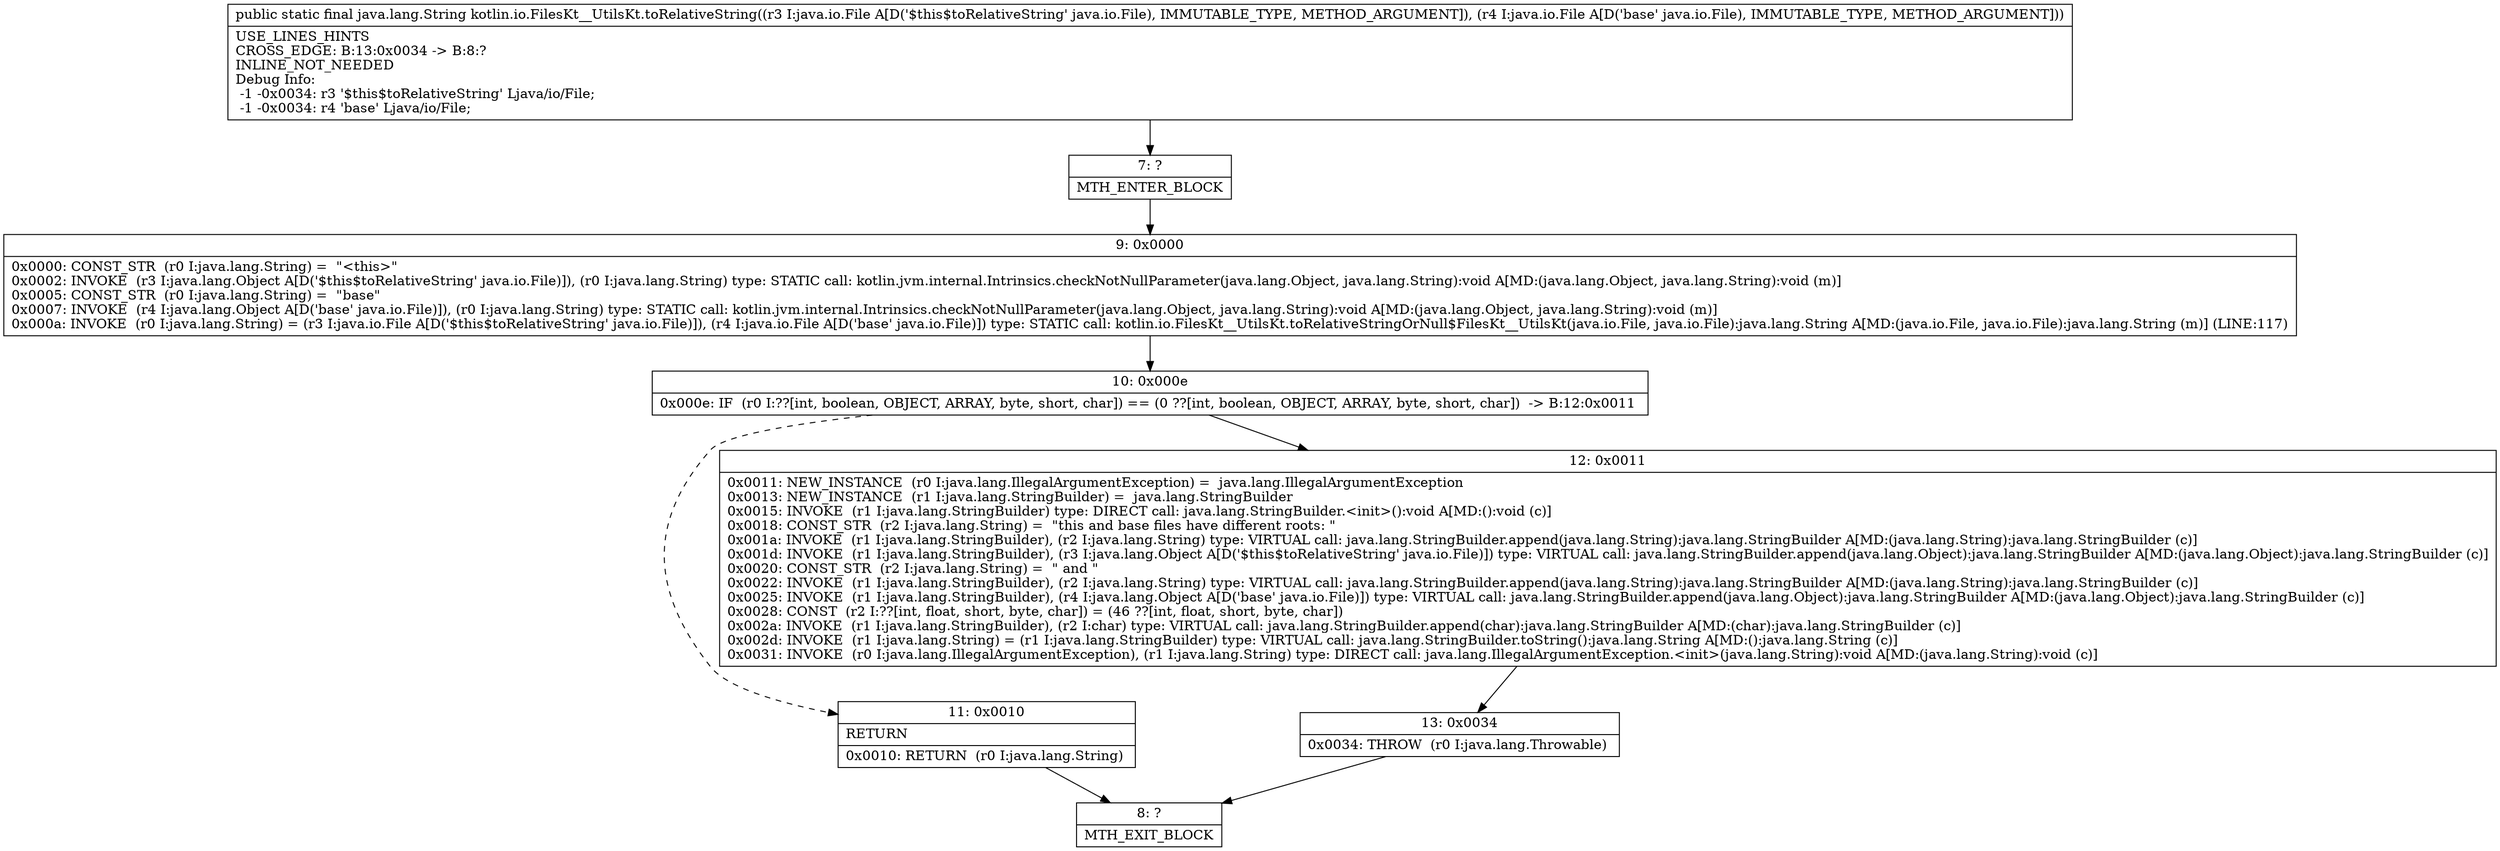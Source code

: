 digraph "CFG forkotlin.io.FilesKt__UtilsKt.toRelativeString(Ljava\/io\/File;Ljava\/io\/File;)Ljava\/lang\/String;" {
Node_7 [shape=record,label="{7\:\ ?|MTH_ENTER_BLOCK\l}"];
Node_9 [shape=record,label="{9\:\ 0x0000|0x0000: CONST_STR  (r0 I:java.lang.String) =  \"\<this\>\" \l0x0002: INVOKE  (r3 I:java.lang.Object A[D('$this$toRelativeString' java.io.File)]), (r0 I:java.lang.String) type: STATIC call: kotlin.jvm.internal.Intrinsics.checkNotNullParameter(java.lang.Object, java.lang.String):void A[MD:(java.lang.Object, java.lang.String):void (m)]\l0x0005: CONST_STR  (r0 I:java.lang.String) =  \"base\" \l0x0007: INVOKE  (r4 I:java.lang.Object A[D('base' java.io.File)]), (r0 I:java.lang.String) type: STATIC call: kotlin.jvm.internal.Intrinsics.checkNotNullParameter(java.lang.Object, java.lang.String):void A[MD:(java.lang.Object, java.lang.String):void (m)]\l0x000a: INVOKE  (r0 I:java.lang.String) = (r3 I:java.io.File A[D('$this$toRelativeString' java.io.File)]), (r4 I:java.io.File A[D('base' java.io.File)]) type: STATIC call: kotlin.io.FilesKt__UtilsKt.toRelativeStringOrNull$FilesKt__UtilsKt(java.io.File, java.io.File):java.lang.String A[MD:(java.io.File, java.io.File):java.lang.String (m)] (LINE:117)\l}"];
Node_10 [shape=record,label="{10\:\ 0x000e|0x000e: IF  (r0 I:??[int, boolean, OBJECT, ARRAY, byte, short, char]) == (0 ??[int, boolean, OBJECT, ARRAY, byte, short, char])  \-\> B:12:0x0011 \l}"];
Node_11 [shape=record,label="{11\:\ 0x0010|RETURN\l|0x0010: RETURN  (r0 I:java.lang.String) \l}"];
Node_8 [shape=record,label="{8\:\ ?|MTH_EXIT_BLOCK\l}"];
Node_12 [shape=record,label="{12\:\ 0x0011|0x0011: NEW_INSTANCE  (r0 I:java.lang.IllegalArgumentException) =  java.lang.IllegalArgumentException \l0x0013: NEW_INSTANCE  (r1 I:java.lang.StringBuilder) =  java.lang.StringBuilder \l0x0015: INVOKE  (r1 I:java.lang.StringBuilder) type: DIRECT call: java.lang.StringBuilder.\<init\>():void A[MD:():void (c)]\l0x0018: CONST_STR  (r2 I:java.lang.String) =  \"this and base files have different roots: \" \l0x001a: INVOKE  (r1 I:java.lang.StringBuilder), (r2 I:java.lang.String) type: VIRTUAL call: java.lang.StringBuilder.append(java.lang.String):java.lang.StringBuilder A[MD:(java.lang.String):java.lang.StringBuilder (c)]\l0x001d: INVOKE  (r1 I:java.lang.StringBuilder), (r3 I:java.lang.Object A[D('$this$toRelativeString' java.io.File)]) type: VIRTUAL call: java.lang.StringBuilder.append(java.lang.Object):java.lang.StringBuilder A[MD:(java.lang.Object):java.lang.StringBuilder (c)]\l0x0020: CONST_STR  (r2 I:java.lang.String) =  \" and \" \l0x0022: INVOKE  (r1 I:java.lang.StringBuilder), (r2 I:java.lang.String) type: VIRTUAL call: java.lang.StringBuilder.append(java.lang.String):java.lang.StringBuilder A[MD:(java.lang.String):java.lang.StringBuilder (c)]\l0x0025: INVOKE  (r1 I:java.lang.StringBuilder), (r4 I:java.lang.Object A[D('base' java.io.File)]) type: VIRTUAL call: java.lang.StringBuilder.append(java.lang.Object):java.lang.StringBuilder A[MD:(java.lang.Object):java.lang.StringBuilder (c)]\l0x0028: CONST  (r2 I:??[int, float, short, byte, char]) = (46 ??[int, float, short, byte, char]) \l0x002a: INVOKE  (r1 I:java.lang.StringBuilder), (r2 I:char) type: VIRTUAL call: java.lang.StringBuilder.append(char):java.lang.StringBuilder A[MD:(char):java.lang.StringBuilder (c)]\l0x002d: INVOKE  (r1 I:java.lang.String) = (r1 I:java.lang.StringBuilder) type: VIRTUAL call: java.lang.StringBuilder.toString():java.lang.String A[MD:():java.lang.String (c)]\l0x0031: INVOKE  (r0 I:java.lang.IllegalArgumentException), (r1 I:java.lang.String) type: DIRECT call: java.lang.IllegalArgumentException.\<init\>(java.lang.String):void A[MD:(java.lang.String):void (c)]\l}"];
Node_13 [shape=record,label="{13\:\ 0x0034|0x0034: THROW  (r0 I:java.lang.Throwable) \l}"];
MethodNode[shape=record,label="{public static final java.lang.String kotlin.io.FilesKt__UtilsKt.toRelativeString((r3 I:java.io.File A[D('$this$toRelativeString' java.io.File), IMMUTABLE_TYPE, METHOD_ARGUMENT]), (r4 I:java.io.File A[D('base' java.io.File), IMMUTABLE_TYPE, METHOD_ARGUMENT]))  | USE_LINES_HINTS\lCROSS_EDGE: B:13:0x0034 \-\> B:8:?\lINLINE_NOT_NEEDED\lDebug Info:\l  \-1 \-0x0034: r3 '$this$toRelativeString' Ljava\/io\/File;\l  \-1 \-0x0034: r4 'base' Ljava\/io\/File;\l}"];
MethodNode -> Node_7;Node_7 -> Node_9;
Node_9 -> Node_10;
Node_10 -> Node_11[style=dashed];
Node_10 -> Node_12;
Node_11 -> Node_8;
Node_12 -> Node_13;
Node_13 -> Node_8;
}


